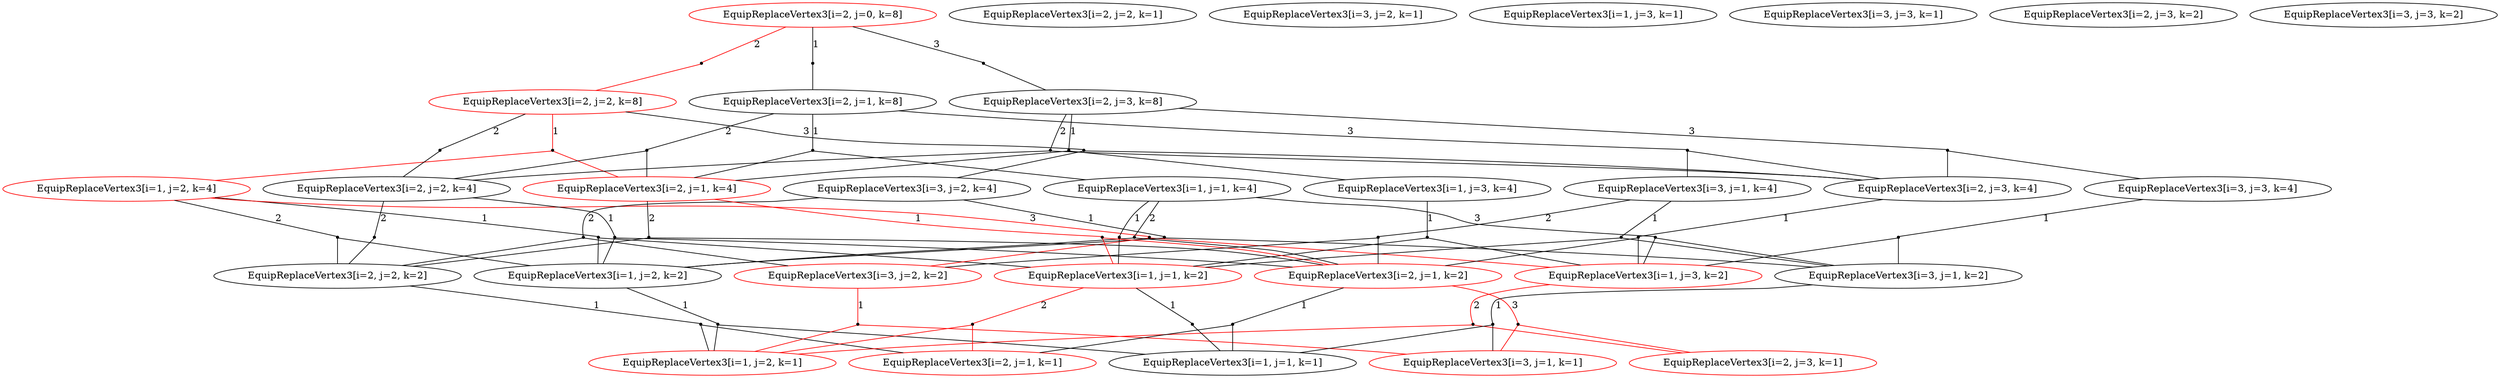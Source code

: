 strict digraph G {
  1 [ shape="ellipse" color="red" label="EquipReplaceVertex3[i=1, j=2, k=1]" ];
  2 [ shape="ellipse" label="EquipReplaceVertex3[i=2, j=2, k=1]" ];
  3 [ shape="ellipse" label="EquipReplaceVertex3[i=1, j=2, k=2]" ];
  4 [ shape="ellipse" label="EquipReplaceVertex3[i=3, j=2, k=1]" ];
  5 [ shape="ellipse" label="EquipReplaceVertex3[i=2, j=2, k=2]" ];
  6 [ shape="ellipse" color="red" label="EquipReplaceVertex3[i=3, j=2, k=2]" ];
  7 [ shape="ellipse" color="red" label="EquipReplaceVertex3[i=1, j=2, k=4]" ];
  8 [ shape="ellipse" label="EquipReplaceVertex3[i=2, j=2, k=4]" ];
  9 [ shape="ellipse" label="EquipReplaceVertex3[i=3, j=2, k=4]" ];
  10 [ shape="ellipse" color="red" label="EquipReplaceVertex3[i=2, j=2, k=8]" ];
  11 [ shape="ellipse" color="red" label="EquipReplaceVertex3[i=2, j=0, k=8]" ];
  12 [ shape="ellipse" label="EquipReplaceVertex3[i=1, j=3, k=1]" ];
  13 [ shape="ellipse" color="red" label="EquipReplaceVertex3[i=2, j=3, k=1]" ];
  14 [ shape="ellipse" color="red" label="EquipReplaceVertex3[i=1, j=3, k=2]" ];
  15 [ shape="ellipse" label="EquipReplaceVertex3[i=1, j=1, k=1]" ];
  16 [ shape="ellipse" label="EquipReplaceVertex3[i=3, j=3, k=1]" ];
  17 [ shape="ellipse" label="EquipReplaceVertex3[i=2, j=3, k=2]" ];
  18 [ shape="ellipse" color="red" label="EquipReplaceVertex3[i=2, j=1, k=1]" ];
  19 [ shape="ellipse" color="red" label="EquipReplaceVertex3[i=1, j=1, k=2]" ];
  20 [ shape="ellipse" label="EquipReplaceVertex3[i=3, j=3, k=2]" ];
  21 [ shape="ellipse" label="EquipReplaceVertex3[i=1, j=3, k=4]" ];
  22 [ shape="ellipse" color="red" label="EquipReplaceVertex3[i=3, j=1, k=1]" ];
  23 [ shape="ellipse" color="red" label="EquipReplaceVertex3[i=2, j=1, k=2]" ];
  24 [ shape="ellipse" label="EquipReplaceVertex3[i=2, j=3, k=4]" ];
  25 [ shape="ellipse" label="EquipReplaceVertex3[i=3, j=1, k=2]" ];
  26 [ shape="ellipse" label="EquipReplaceVertex3[i=1, j=1, k=4]" ];
  27 [ shape="ellipse" label="EquipReplaceVertex3[i=3, j=3, k=4]" ];
  28 [ shape="ellipse" color="red" label="EquipReplaceVertex3[i=2, j=1, k=4]" ];
  29 [ shape="ellipse" label="EquipReplaceVertex3[i=3, j=1, k=4]" ];
  30 [ shape="ellipse" label="EquipReplaceVertex3[i=2, j=3, k=8]" ];
  31 [ shape="ellipse" label="EquipReplaceVertex3[i=2, j=1, k=8]" ];
  32 [ shape="point" label="1" ];
  33 [ shape="point" label="1" ];
  34 [ shape="point" label="1" ];
  35 [ shape="point" label="1" ];
  36 [ shape="point" label="2" ];
  37 [ shape="point" label="3" ];
  38 [ shape="point" label="1" ];
  39 [ shape="point" label="2" ];
  40 [ shape="point" label="2" ];
  41 [ shape="point" label="1" ];
  42 [ shape="point" label="1" ];
  43 [ shape="point" label="3" ];
  44 [ shape="point" label="2" ];
  45 [ shape="point" label="2" ];
  46 [ shape="point" label="1" ];
  47 [ shape="point" label="3" ];
  48 [ shape="point" label="2" ];
  49 [ shape="point" label="2" ];
  50 [ shape="point" label="1" ];
  51 [ shape="point" label="1" ];
  52 [ shape="point" label="3" ];
  53 [ shape="point" label="1" ];
  54 [ shape="point" label="1" ];
  55 [ shape="point" label="1" ];
  56 [ shape="point" label="1" ];
  57 [ shape="point" label="2" ];
  58 [ shape="point" label="3" ];
  59 [ shape="point" label="1" ];
  60 [ shape="point" label="2" ];
  61 [ shape="point" label="1" ];
  62 [ shape="point" label="1" ];
  63 [ shape="point" label="2" ];
  64 [ shape="point" label="1" ];
  65 [ shape="point" label="3" ];
  66 [ shape="point" label="2" ];
  67 [ shape="point" label="3" ];
  68 [ shape="point" label="1" ];
  69 [ shape="point" label="2" ];
  3 -> 32 [ label="1" arrowhead="none" ];
  32 -> 15 [ arrowhead="none" ];
  32 -> 1 [ arrowhead="none" ];
  5 -> 33 [ label="1" arrowhead="none" ];
  33 -> 18 [ arrowhead="none" ];
  33 -> 1 [ arrowhead="none" ];
  6 -> 34 [ color="red" label="1" arrowhead="none" ];
  34 -> 22 [ color="red" arrowhead="none" ];
  34 -> 1 [ color="red" arrowhead="none" ];
  7 -> 35 [ label="1" arrowhead="none" ];
  35 -> 19 [ arrowhead="none" ];
  35 -> 3 [ arrowhead="none" ];
  7 -> 36 [ label="2" arrowhead="none" ];
  36 -> 3 [ arrowhead="none" ];
  36 -> 5 [ arrowhead="none" ];
  7 -> 37 [ color="red" label="3" arrowhead="none" ];
  37 -> 14 [ color="red" arrowhead="none" ];
  37 -> 6 [ color="red" arrowhead="none" ];
  8 -> 38 [ label="1" arrowhead="none" ];
  38 -> 23 [ arrowhead="none" ];
  38 -> 3 [ arrowhead="none" ];
  8 -> 39 [ label="2" arrowhead="none" ];
  39 -> 5 [ arrowhead="none" ];
  9 -> 40 [ label="2" arrowhead="none" ];
  40 -> 6 [ arrowhead="none" ];
  40 -> 5 [ arrowhead="none" ];
  9 -> 41 [ label="1" arrowhead="none" ];
  41 -> 25 [ arrowhead="none" ];
  41 -> 3 [ arrowhead="none" ];
  10 -> 42 [ color="red" label="1" arrowhead="none" ];
  42 -> 28 [ color="red" arrowhead="none" ];
  42 -> 7 [ color="red" arrowhead="none" ];
  10 -> 43 [ label="3" arrowhead="none" ];
  43 -> 24 [ arrowhead="none" ];
  43 -> 9 [ arrowhead="none" ];
  10 -> 44 [ label="2" arrowhead="none" ];
  44 -> 8 [ arrowhead="none" ];
  11 -> 45 [ color="red" label="2" arrowhead="none" ];
  45 -> 10 [ color="red" arrowhead="none" ];
  11 -> 46 [ label="1" arrowhead="none" ];
  46 -> 31 [ arrowhead="none" ];
  11 -> 47 [ label="3" arrowhead="none" ];
  47 -> 30 [ arrowhead="none" ];
  14 -> 48 [ color="red" label="2" arrowhead="none" ];
  48 -> 1 [ color="red" arrowhead="none" ];
  48 -> 13 [ color="red" arrowhead="none" ];
  19 -> 49 [ color="red" label="2" arrowhead="none" ];
  49 -> 1 [ color="red" arrowhead="none" ];
  49 -> 18 [ color="red" arrowhead="none" ];
  19 -> 50 [ label="1" arrowhead="none" ];
  50 -> 15 [ arrowhead="none" ];
  21 -> 51 [ label="1" arrowhead="none" ];
  51 -> 19 [ arrowhead="none" ];
  51 -> 14 [ arrowhead="none" ];
  23 -> 52 [ color="red" label="3" arrowhead="none" ];
  52 -> 13 [ color="red" arrowhead="none" ];
  52 -> 22 [ color="red" arrowhead="none" ];
  23 -> 53 [ label="1" arrowhead="none" ];
  53 -> 18 [ arrowhead="none" ];
  53 -> 15 [ arrowhead="none" ];
  24 -> 54 [ label="1" arrowhead="none" ];
  54 -> 23 [ arrowhead="none" ];
  54 -> 14 [ arrowhead="none" ];
  25 -> 55 [ label="1" arrowhead="none" ];
  55 -> 22 [ arrowhead="none" ];
  55 -> 15 [ arrowhead="none" ];
  26 -> 56 [ label="1" arrowhead="none" ];
  56 -> 19 [ arrowhead="none" ];
  26 -> 57 [ label="2" arrowhead="none" ];
  57 -> 3 [ arrowhead="none" ];
  57 -> 23 [ arrowhead="none" ];
  26 -> 58 [ label="3" arrowhead="none" ];
  58 -> 14 [ arrowhead="none" ];
  58 -> 25 [ arrowhead="none" ];
  27 -> 59 [ label="1" arrowhead="none" ];
  59 -> 25 [ arrowhead="none" ];
  59 -> 14 [ arrowhead="none" ];
  28 -> 60 [ label="2" arrowhead="none" ];
  60 -> 5 [ arrowhead="none" ];
  60 -> 23 [ arrowhead="none" ];
  28 -> 61 [ color="red" label="1" arrowhead="none" ];
  61 -> 23 [ color="red" arrowhead="none" ];
  61 -> 19 [ color="red" arrowhead="none" ];
  29 -> 62 [ label="1" arrowhead="none" ];
  62 -> 25 [ arrowhead="none" ];
  62 -> 19 [ arrowhead="none" ];
  29 -> 63 [ label="2" arrowhead="none" ];
  63 -> 6 [ arrowhead="none" ];
  63 -> 23 [ arrowhead="none" ];
  30 -> 64 [ label="1" arrowhead="none" ];
  64 -> 28 [ arrowhead="none" ];
  64 -> 21 [ arrowhead="none" ];
  30 -> 65 [ label="3" arrowhead="none" ];
  65 -> 24 [ arrowhead="none" ];
  65 -> 27 [ arrowhead="none" ];
  30 -> 66 [ label="2" arrowhead="none" ];
  66 -> 8 [ arrowhead="none" ];
  66 -> 24 [ arrowhead="none" ];
  31 -> 67 [ label="3" arrowhead="none" ];
  67 -> 24 [ arrowhead="none" ];
  67 -> 29 [ arrowhead="none" ];
  31 -> 68 [ label="1" arrowhead="none" ];
  68 -> 28 [ arrowhead="none" ];
  68 -> 26 [ arrowhead="none" ];
  31 -> 69 [ label="2" arrowhead="none" ];
  69 -> 8 [ arrowhead="none" ];
  69 -> 28 [ arrowhead="none" ];
}

